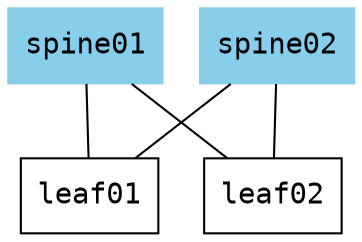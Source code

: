 graph G {
	spine01 [shape=box, style=filled, color=skyblue, pos="1,2!", fontname="Courier"];
	spine02 [shape=box, style=filled, color=skyblue, pos="3,2!", fontname="Courier"];
	leaf01 [shape=box, pos="0,0!", fontname="Courier"];
	leaf02 [shape=box, pos="2,0!", fontname="Courier"];
	edge [len=15];
	spine01 -- leaf01;
	spine01 -- leaf02;
	spine02 -- leaf01;
	spine02 -- leaf02;
}
